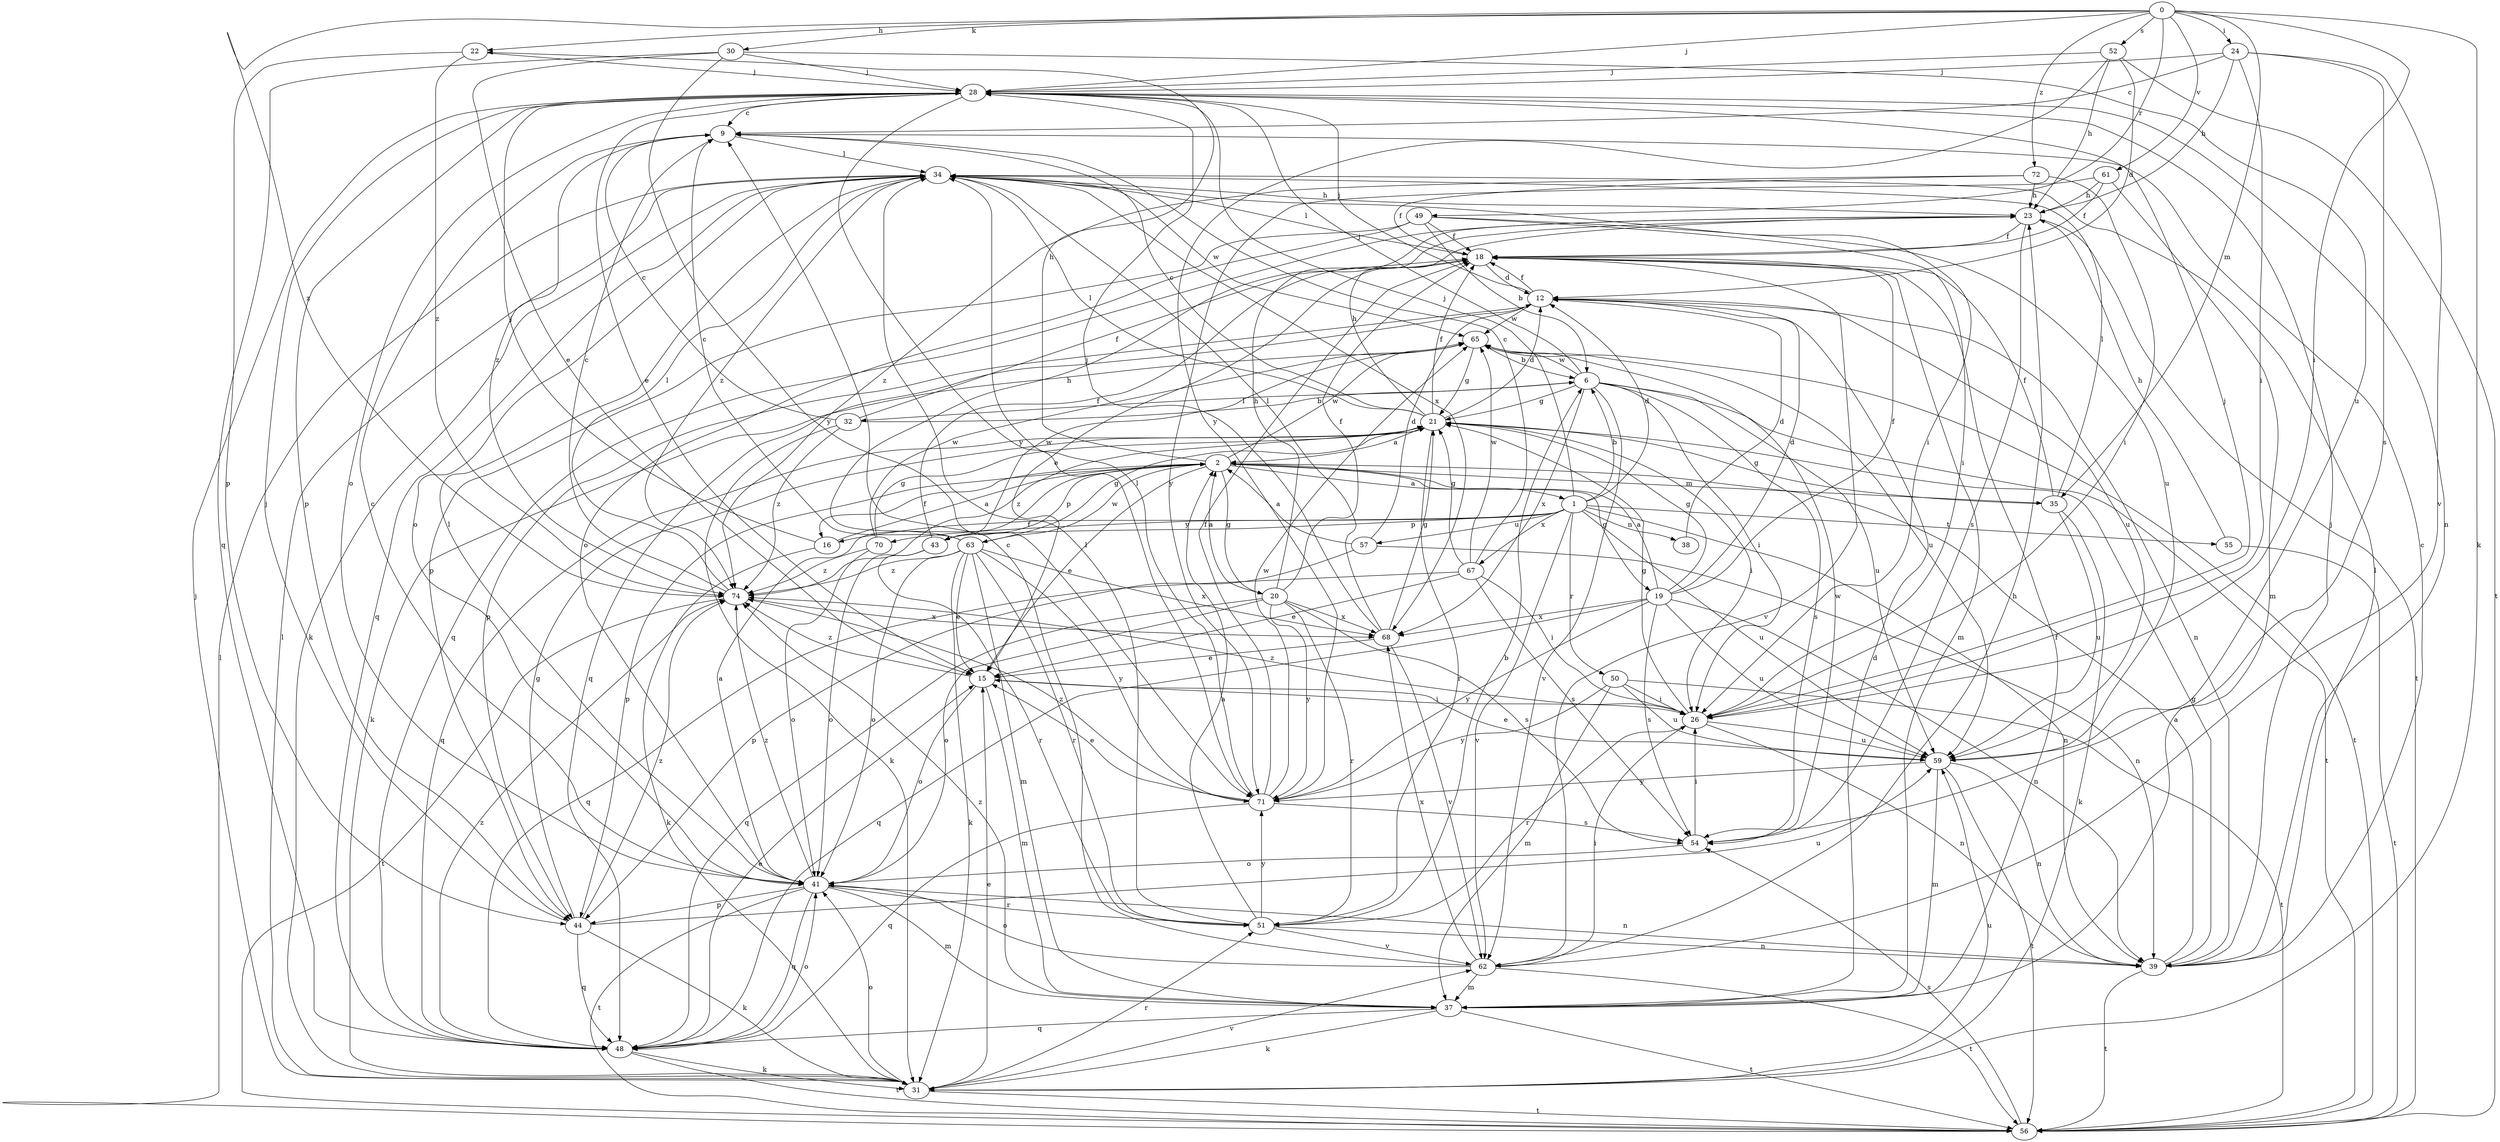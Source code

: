 strict digraph  {
0;
1;
2;
6;
9;
12;
15;
16;
18;
19;
20;
21;
22;
23;
24;
26;
28;
30;
31;
32;
34;
35;
37;
38;
39;
41;
43;
44;
48;
49;
50;
51;
52;
54;
55;
56;
57;
59;
61;
62;
63;
65;
67;
68;
70;
71;
72;
74;
0 -> 22  [label=h];
0 -> 24  [label=i];
0 -> 26  [label=i];
0 -> 28  [label=j];
0 -> 30  [label=k];
0 -> 31  [label=k];
0 -> 35  [label=m];
0 -> 49  [label=r];
0 -> 52  [label=s];
0 -> 61  [label=v];
0 -> 72  [label=z];
0 -> 74  [label=z];
1 -> 6  [label=b];
1 -> 12  [label=d];
1 -> 16  [label=f];
1 -> 28  [label=j];
1 -> 38  [label=n];
1 -> 39  [label=n];
1 -> 43  [label=p];
1 -> 50  [label=r];
1 -> 55  [label=t];
1 -> 57  [label=u];
1 -> 59  [label=u];
1 -> 62  [label=v];
1 -> 67  [label=x];
1 -> 70  [label=y];
2 -> 1  [label=a];
2 -> 15  [label=e];
2 -> 16  [label=f];
2 -> 19  [label=g];
2 -> 20  [label=g];
2 -> 22  [label=h];
2 -> 35  [label=m];
2 -> 43  [label=p];
2 -> 44  [label=p];
2 -> 63  [label=w];
2 -> 65  [label=w];
6 -> 21  [label=g];
6 -> 26  [label=i];
6 -> 28  [label=j];
6 -> 32  [label=l];
6 -> 54  [label=s];
6 -> 56  [label=t];
6 -> 59  [label=u];
6 -> 62  [label=v];
6 -> 65  [label=w];
6 -> 68  [label=x];
9 -> 34  [label=l];
9 -> 74  [label=z];
12 -> 18  [label=f];
12 -> 28  [label=j];
12 -> 39  [label=n];
12 -> 44  [label=p];
12 -> 48  [label=q];
12 -> 59  [label=u];
12 -> 65  [label=w];
15 -> 26  [label=i];
15 -> 37  [label=m];
15 -> 41  [label=o];
15 -> 74  [label=z];
16 -> 2  [label=a];
16 -> 28  [label=j];
16 -> 31  [label=k];
18 -> 12  [label=d];
18 -> 15  [label=e];
18 -> 34  [label=l];
18 -> 37  [label=m];
18 -> 62  [label=v];
19 -> 2  [label=a];
19 -> 12  [label=d];
19 -> 18  [label=f];
19 -> 21  [label=g];
19 -> 39  [label=n];
19 -> 48  [label=q];
19 -> 54  [label=s];
19 -> 59  [label=u];
19 -> 68  [label=x];
19 -> 71  [label=y];
20 -> 2  [label=a];
20 -> 18  [label=f];
20 -> 23  [label=h];
20 -> 41  [label=o];
20 -> 48  [label=q];
20 -> 51  [label=r];
20 -> 54  [label=s];
20 -> 68  [label=x];
20 -> 71  [label=y];
21 -> 2  [label=a];
21 -> 9  [label=c];
21 -> 12  [label=d];
21 -> 18  [label=f];
21 -> 23  [label=h];
21 -> 26  [label=i];
21 -> 34  [label=l];
21 -> 48  [label=q];
21 -> 51  [label=r];
21 -> 74  [label=z];
22 -> 28  [label=j];
22 -> 44  [label=p];
22 -> 74  [label=z];
23 -> 18  [label=f];
23 -> 48  [label=q];
23 -> 54  [label=s];
23 -> 56  [label=t];
24 -> 9  [label=c];
24 -> 23  [label=h];
24 -> 26  [label=i];
24 -> 28  [label=j];
24 -> 54  [label=s];
24 -> 62  [label=v];
26 -> 21  [label=g];
26 -> 28  [label=j];
26 -> 39  [label=n];
26 -> 51  [label=r];
26 -> 59  [label=u];
26 -> 74  [label=z];
28 -> 9  [label=c];
28 -> 15  [label=e];
28 -> 39  [label=n];
28 -> 41  [label=o];
28 -> 44  [label=p];
28 -> 71  [label=y];
30 -> 15  [label=e];
30 -> 28  [label=j];
30 -> 48  [label=q];
30 -> 59  [label=u];
30 -> 71  [label=y];
31 -> 15  [label=e];
31 -> 28  [label=j];
31 -> 34  [label=l];
31 -> 41  [label=o];
31 -> 51  [label=r];
31 -> 56  [label=t];
31 -> 59  [label=u];
31 -> 62  [label=v];
32 -> 6  [label=b];
32 -> 9  [label=c];
32 -> 18  [label=f];
32 -> 31  [label=k];
32 -> 74  [label=z];
34 -> 23  [label=h];
34 -> 26  [label=i];
34 -> 31  [label=k];
34 -> 41  [label=o];
34 -> 48  [label=q];
34 -> 65  [label=w];
34 -> 68  [label=x];
34 -> 74  [label=z];
35 -> 18  [label=f];
35 -> 21  [label=g];
35 -> 31  [label=k];
35 -> 34  [label=l];
35 -> 59  [label=u];
37 -> 12  [label=d];
37 -> 18  [label=f];
37 -> 31  [label=k];
37 -> 48  [label=q];
37 -> 56  [label=t];
37 -> 74  [label=z];
38 -> 12  [label=d];
39 -> 2  [label=a];
39 -> 9  [label=c];
39 -> 21  [label=g];
39 -> 28  [label=j];
39 -> 34  [label=l];
39 -> 56  [label=t];
41 -> 2  [label=a];
41 -> 9  [label=c];
41 -> 34  [label=l];
41 -> 37  [label=m];
41 -> 39  [label=n];
41 -> 44  [label=p];
41 -> 48  [label=q];
41 -> 51  [label=r];
41 -> 56  [label=t];
41 -> 74  [label=z];
43 -> 18  [label=f];
43 -> 41  [label=o];
43 -> 51  [label=r];
43 -> 65  [label=w];
44 -> 21  [label=g];
44 -> 28  [label=j];
44 -> 31  [label=k];
44 -> 48  [label=q];
44 -> 59  [label=u];
44 -> 74  [label=z];
48 -> 15  [label=e];
48 -> 31  [label=k];
48 -> 41  [label=o];
48 -> 56  [label=t];
48 -> 74  [label=z];
49 -> 6  [label=b];
49 -> 18  [label=f];
49 -> 26  [label=i];
49 -> 41  [label=o];
49 -> 44  [label=p];
49 -> 59  [label=u];
50 -> 26  [label=i];
50 -> 37  [label=m];
50 -> 56  [label=t];
50 -> 59  [label=u];
50 -> 71  [label=y];
51 -> 2  [label=a];
51 -> 6  [label=b];
51 -> 34  [label=l];
51 -> 39  [label=n];
51 -> 62  [label=v];
51 -> 71  [label=y];
52 -> 12  [label=d];
52 -> 23  [label=h];
52 -> 28  [label=j];
52 -> 56  [label=t];
52 -> 71  [label=y];
54 -> 26  [label=i];
54 -> 41  [label=o];
54 -> 65  [label=w];
55 -> 23  [label=h];
55 -> 56  [label=t];
56 -> 34  [label=l];
56 -> 54  [label=s];
57 -> 2  [label=a];
57 -> 12  [label=d];
57 -> 39  [label=n];
57 -> 44  [label=p];
59 -> 15  [label=e];
59 -> 37  [label=m];
59 -> 39  [label=n];
59 -> 56  [label=t];
59 -> 71  [label=y];
61 -> 18  [label=f];
61 -> 23  [label=h];
61 -> 37  [label=m];
61 -> 71  [label=y];
62 -> 9  [label=c];
62 -> 23  [label=h];
62 -> 26  [label=i];
62 -> 37  [label=m];
62 -> 41  [label=o];
62 -> 56  [label=t];
62 -> 68  [label=x];
63 -> 9  [label=c];
63 -> 15  [label=e];
63 -> 21  [label=g];
63 -> 23  [label=h];
63 -> 31  [label=k];
63 -> 37  [label=m];
63 -> 41  [label=o];
63 -> 51  [label=r];
63 -> 68  [label=x];
63 -> 71  [label=y];
63 -> 74  [label=z];
65 -> 6  [label=b];
65 -> 21  [label=g];
65 -> 31  [label=k];
65 -> 56  [label=t];
65 -> 59  [label=u];
67 -> 9  [label=c];
67 -> 15  [label=e];
67 -> 21  [label=g];
67 -> 26  [label=i];
67 -> 48  [label=q];
67 -> 54  [label=s];
67 -> 65  [label=w];
68 -> 15  [label=e];
68 -> 21  [label=g];
68 -> 28  [label=j];
68 -> 34  [label=l];
68 -> 62  [label=v];
70 -> 21  [label=g];
70 -> 41  [label=o];
70 -> 65  [label=w];
70 -> 74  [label=z];
71 -> 15  [label=e];
71 -> 18  [label=f];
71 -> 34  [label=l];
71 -> 48  [label=q];
71 -> 54  [label=s];
71 -> 65  [label=w];
71 -> 74  [label=z];
72 -> 18  [label=f];
72 -> 23  [label=h];
72 -> 26  [label=i];
72 -> 74  [label=z];
74 -> 9  [label=c];
74 -> 34  [label=l];
74 -> 56  [label=t];
74 -> 68  [label=x];
}
